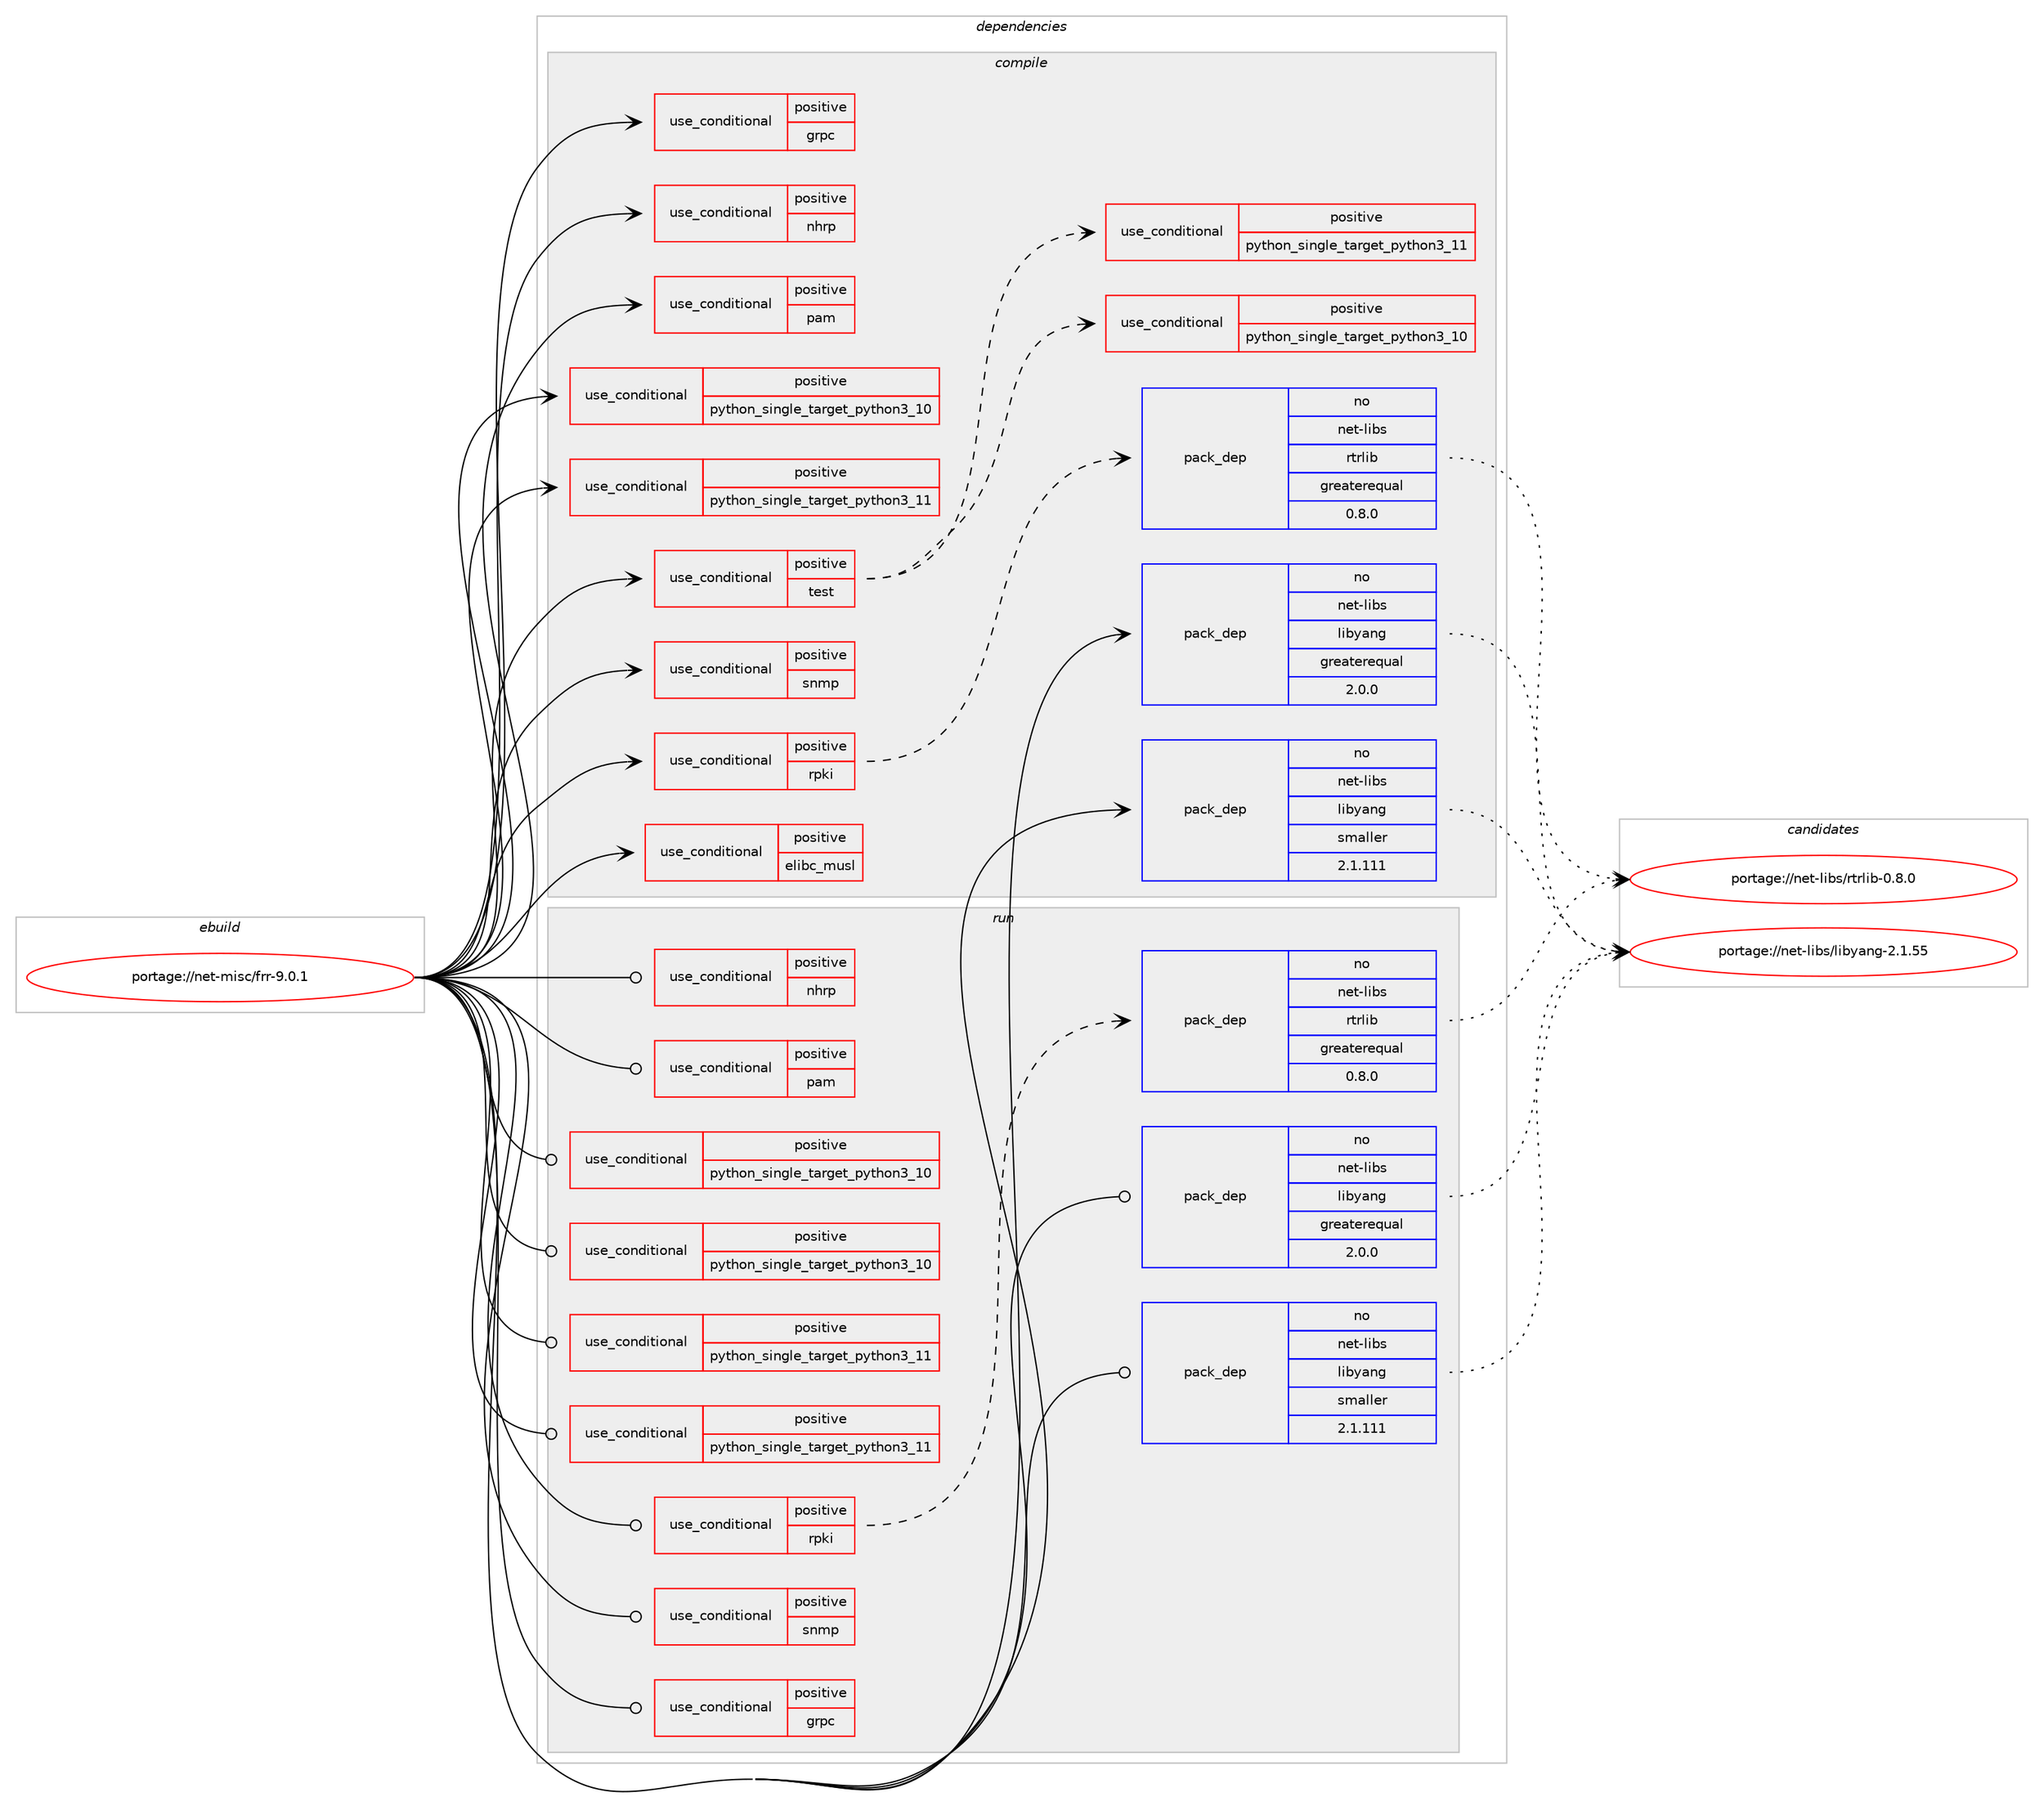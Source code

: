digraph prolog {

# *************
# Graph options
# *************

newrank=true;
concentrate=true;
compound=true;
graph [rankdir=LR,fontname=Helvetica,fontsize=10,ranksep=1.5];#, ranksep=2.5, nodesep=0.2];
edge  [arrowhead=vee];
node  [fontname=Helvetica,fontsize=10];

# **********
# The ebuild
# **********

subgraph cluster_leftcol {
color=gray;
rank=same;
label=<<i>ebuild</i>>;
id [label="portage://net-misc/frr-9.0.1", color=red, width=4, href="../net-misc/frr-9.0.1.svg"];
}

# ****************
# The dependencies
# ****************

subgraph cluster_midcol {
color=gray;
label=<<i>dependencies</i>>;
subgraph cluster_compile {
fillcolor="#eeeeee";
style=filled;
label=<<i>compile</i>>;
subgraph cond5818 {
dependency8583 [label=<<TABLE BORDER="0" CELLBORDER="1" CELLSPACING="0" CELLPADDING="4"><TR><TD ROWSPAN="3" CELLPADDING="10">use_conditional</TD></TR><TR><TD>positive</TD></TR><TR><TD>elibc_musl</TD></TR></TABLE>>, shape=none, color=red];
# *** BEGIN UNKNOWN DEPENDENCY TYPE (TODO) ***
# dependency8583 -> package_dependency(portage://net-misc/frr-9.0.1,install,no,sys-libs,queue-standalone,none,[,,],[],[])
# *** END UNKNOWN DEPENDENCY TYPE (TODO) ***

}
id:e -> dependency8583:w [weight=20,style="solid",arrowhead="vee"];
subgraph cond5819 {
dependency8584 [label=<<TABLE BORDER="0" CELLBORDER="1" CELLSPACING="0" CELLPADDING="4"><TR><TD ROWSPAN="3" CELLPADDING="10">use_conditional</TD></TR><TR><TD>positive</TD></TR><TR><TD>grpc</TD></TR></TABLE>>, shape=none, color=red];
# *** BEGIN UNKNOWN DEPENDENCY TYPE (TODO) ***
# dependency8584 -> package_dependency(portage://net-misc/frr-9.0.1,install,no,net-libs,grpc,none,[,,],any_same_slot,[])
# *** END UNKNOWN DEPENDENCY TYPE (TODO) ***

}
id:e -> dependency8584:w [weight=20,style="solid",arrowhead="vee"];
subgraph cond5820 {
dependency8585 [label=<<TABLE BORDER="0" CELLBORDER="1" CELLSPACING="0" CELLPADDING="4"><TR><TD ROWSPAN="3" CELLPADDING="10">use_conditional</TD></TR><TR><TD>positive</TD></TR><TR><TD>nhrp</TD></TR></TABLE>>, shape=none, color=red];
# *** BEGIN UNKNOWN DEPENDENCY TYPE (TODO) ***
# dependency8585 -> package_dependency(portage://net-misc/frr-9.0.1,install,no,net-dns,c-ares,none,[,,],[slot(0),equal],[])
# *** END UNKNOWN DEPENDENCY TYPE (TODO) ***

}
id:e -> dependency8585:w [weight=20,style="solid",arrowhead="vee"];
subgraph cond5821 {
dependency8586 [label=<<TABLE BORDER="0" CELLBORDER="1" CELLSPACING="0" CELLPADDING="4"><TR><TD ROWSPAN="3" CELLPADDING="10">use_conditional</TD></TR><TR><TD>positive</TD></TR><TR><TD>pam</TD></TR></TABLE>>, shape=none, color=red];
# *** BEGIN UNKNOWN DEPENDENCY TYPE (TODO) ***
# dependency8586 -> package_dependency(portage://net-misc/frr-9.0.1,install,no,sys-libs,pam,none,[,,],[],[])
# *** END UNKNOWN DEPENDENCY TYPE (TODO) ***

}
id:e -> dependency8586:w [weight=20,style="solid",arrowhead="vee"];
subgraph cond5822 {
dependency8587 [label=<<TABLE BORDER="0" CELLBORDER="1" CELLSPACING="0" CELLPADDING="4"><TR><TD ROWSPAN="3" CELLPADDING="10">use_conditional</TD></TR><TR><TD>positive</TD></TR><TR><TD>python_single_target_python3_10</TD></TR></TABLE>>, shape=none, color=red];
# *** BEGIN UNKNOWN DEPENDENCY TYPE (TODO) ***
# dependency8587 -> package_dependency(portage://net-misc/frr-9.0.1,install,no,dev-lang,python,none,[,,],[slot(3.10)],[])
# *** END UNKNOWN DEPENDENCY TYPE (TODO) ***

}
id:e -> dependency8587:w [weight=20,style="solid",arrowhead="vee"];
subgraph cond5823 {
dependency8588 [label=<<TABLE BORDER="0" CELLBORDER="1" CELLSPACING="0" CELLPADDING="4"><TR><TD ROWSPAN="3" CELLPADDING="10">use_conditional</TD></TR><TR><TD>positive</TD></TR><TR><TD>python_single_target_python3_11</TD></TR></TABLE>>, shape=none, color=red];
# *** BEGIN UNKNOWN DEPENDENCY TYPE (TODO) ***
# dependency8588 -> package_dependency(portage://net-misc/frr-9.0.1,install,no,dev-lang,python,none,[,,],[slot(3.11)],[])
# *** END UNKNOWN DEPENDENCY TYPE (TODO) ***

}
id:e -> dependency8588:w [weight=20,style="solid",arrowhead="vee"];
subgraph cond5824 {
dependency8589 [label=<<TABLE BORDER="0" CELLBORDER="1" CELLSPACING="0" CELLPADDING="4"><TR><TD ROWSPAN="3" CELLPADDING="10">use_conditional</TD></TR><TR><TD>positive</TD></TR><TR><TD>rpki</TD></TR></TABLE>>, shape=none, color=red];
subgraph pack2699 {
dependency8590 [label=<<TABLE BORDER="0" CELLBORDER="1" CELLSPACING="0" CELLPADDING="4" WIDTH="220"><TR><TD ROWSPAN="6" CELLPADDING="30">pack_dep</TD></TR><TR><TD WIDTH="110">no</TD></TR><TR><TD>net-libs</TD></TR><TR><TD>rtrlib</TD></TR><TR><TD>greaterequal</TD></TR><TR><TD>0.8.0</TD></TR></TABLE>>, shape=none, color=blue];
}
dependency8589:e -> dependency8590:w [weight=20,style="dashed",arrowhead="vee"];
}
id:e -> dependency8589:w [weight=20,style="solid",arrowhead="vee"];
subgraph cond5825 {
dependency8591 [label=<<TABLE BORDER="0" CELLBORDER="1" CELLSPACING="0" CELLPADDING="4"><TR><TD ROWSPAN="3" CELLPADDING="10">use_conditional</TD></TR><TR><TD>positive</TD></TR><TR><TD>snmp</TD></TR></TABLE>>, shape=none, color=red];
# *** BEGIN UNKNOWN DEPENDENCY TYPE (TODO) ***
# dependency8591 -> package_dependency(portage://net-misc/frr-9.0.1,install,no,net-analyzer,net-snmp,none,[,,],any_same_slot,[])
# *** END UNKNOWN DEPENDENCY TYPE (TODO) ***

}
id:e -> dependency8591:w [weight=20,style="solid",arrowhead="vee"];
subgraph cond5826 {
dependency8592 [label=<<TABLE BORDER="0" CELLBORDER="1" CELLSPACING="0" CELLPADDING="4"><TR><TD ROWSPAN="3" CELLPADDING="10">use_conditional</TD></TR><TR><TD>positive</TD></TR><TR><TD>test</TD></TR></TABLE>>, shape=none, color=red];
subgraph cond5827 {
dependency8593 [label=<<TABLE BORDER="0" CELLBORDER="1" CELLSPACING="0" CELLPADDING="4"><TR><TD ROWSPAN="3" CELLPADDING="10">use_conditional</TD></TR><TR><TD>positive</TD></TR><TR><TD>python_single_target_python3_10</TD></TR></TABLE>>, shape=none, color=red];
# *** BEGIN UNKNOWN DEPENDENCY TYPE (TODO) ***
# dependency8593 -> package_dependency(portage://net-misc/frr-9.0.1,install,no,dev-python,pytest,none,[,,],[],[use(enable(python_targets_python3_10),negative)])
# *** END UNKNOWN DEPENDENCY TYPE (TODO) ***

}
dependency8592:e -> dependency8593:w [weight=20,style="dashed",arrowhead="vee"];
subgraph cond5828 {
dependency8594 [label=<<TABLE BORDER="0" CELLBORDER="1" CELLSPACING="0" CELLPADDING="4"><TR><TD ROWSPAN="3" CELLPADDING="10">use_conditional</TD></TR><TR><TD>positive</TD></TR><TR><TD>python_single_target_python3_11</TD></TR></TABLE>>, shape=none, color=red];
# *** BEGIN UNKNOWN DEPENDENCY TYPE (TODO) ***
# dependency8594 -> package_dependency(portage://net-misc/frr-9.0.1,install,no,dev-python,pytest,none,[,,],[],[use(enable(python_targets_python3_11),negative)])
# *** END UNKNOWN DEPENDENCY TYPE (TODO) ***

}
dependency8592:e -> dependency8594:w [weight=20,style="dashed",arrowhead="vee"];
}
id:e -> dependency8592:w [weight=20,style="solid",arrowhead="vee"];
# *** BEGIN UNKNOWN DEPENDENCY TYPE (TODO) ***
# id -> package_dependency(portage://net-misc/frr-9.0.1,install,no,acct-user,frr,none,[,,],[],[])
# *** END UNKNOWN DEPENDENCY TYPE (TODO) ***

# *** BEGIN UNKNOWN DEPENDENCY TYPE (TODO) ***
# id -> package_dependency(portage://net-misc/frr-9.0.1,install,no,dev-libs,json-c,none,[,,],[slot(0),equal],[])
# *** END UNKNOWN DEPENDENCY TYPE (TODO) ***

# *** BEGIN UNKNOWN DEPENDENCY TYPE (TODO) ***
# id -> package_dependency(portage://net-misc/frr-9.0.1,install,no,dev-libs,protobuf-c,none,[,,],[slot(0),equal],[])
# *** END UNKNOWN DEPENDENCY TYPE (TODO) ***

subgraph pack2700 {
dependency8595 [label=<<TABLE BORDER="0" CELLBORDER="1" CELLSPACING="0" CELLPADDING="4" WIDTH="220"><TR><TD ROWSPAN="6" CELLPADDING="30">pack_dep</TD></TR><TR><TD WIDTH="110">no</TD></TR><TR><TD>net-libs</TD></TR><TR><TD>libyang</TD></TR><TR><TD>greaterequal</TD></TR><TR><TD>2.0.0</TD></TR></TABLE>>, shape=none, color=blue];
}
id:e -> dependency8595:w [weight=20,style="solid",arrowhead="vee"];
subgraph pack2701 {
dependency8596 [label=<<TABLE BORDER="0" CELLBORDER="1" CELLSPACING="0" CELLPADDING="4" WIDTH="220"><TR><TD ROWSPAN="6" CELLPADDING="30">pack_dep</TD></TR><TR><TD WIDTH="110">no</TD></TR><TR><TD>net-libs</TD></TR><TR><TD>libyang</TD></TR><TR><TD>smaller</TD></TR><TR><TD>2.1.111</TD></TR></TABLE>>, shape=none, color=blue];
}
id:e -> dependency8596:w [weight=20,style="solid",arrowhead="vee"];
# *** BEGIN UNKNOWN DEPENDENCY TYPE (TODO) ***
# id -> package_dependency(portage://net-misc/frr-9.0.1,install,no,sys-libs,libcap,none,[,,],[],[])
# *** END UNKNOWN DEPENDENCY TYPE (TODO) ***

# *** BEGIN UNKNOWN DEPENDENCY TYPE (TODO) ***
# id -> package_dependency(portage://net-misc/frr-9.0.1,install,no,sys-libs,readline,none,[,,],[slot(0),equal],[])
# *** END UNKNOWN DEPENDENCY TYPE (TODO) ***

# *** BEGIN UNKNOWN DEPENDENCY TYPE (TODO) ***
# id -> package_dependency(portage://net-misc/frr-9.0.1,install,no,virtual,libcrypt,none,[,,],any_same_slot,[])
# *** END UNKNOWN DEPENDENCY TYPE (TODO) ***

}
subgraph cluster_compileandrun {
fillcolor="#eeeeee";
style=filled;
label=<<i>compile and run</i>>;
}
subgraph cluster_run {
fillcolor="#eeeeee";
style=filled;
label=<<i>run</i>>;
subgraph cond5829 {
dependency8597 [label=<<TABLE BORDER="0" CELLBORDER="1" CELLSPACING="0" CELLPADDING="4"><TR><TD ROWSPAN="3" CELLPADDING="10">use_conditional</TD></TR><TR><TD>positive</TD></TR><TR><TD>grpc</TD></TR></TABLE>>, shape=none, color=red];
# *** BEGIN UNKNOWN DEPENDENCY TYPE (TODO) ***
# dependency8597 -> package_dependency(portage://net-misc/frr-9.0.1,run,no,net-libs,grpc,none,[,,],any_same_slot,[])
# *** END UNKNOWN DEPENDENCY TYPE (TODO) ***

}
id:e -> dependency8597:w [weight=20,style="solid",arrowhead="odot"];
subgraph cond5830 {
dependency8598 [label=<<TABLE BORDER="0" CELLBORDER="1" CELLSPACING="0" CELLPADDING="4"><TR><TD ROWSPAN="3" CELLPADDING="10">use_conditional</TD></TR><TR><TD>positive</TD></TR><TR><TD>nhrp</TD></TR></TABLE>>, shape=none, color=red];
# *** BEGIN UNKNOWN DEPENDENCY TYPE (TODO) ***
# dependency8598 -> package_dependency(portage://net-misc/frr-9.0.1,run,no,net-dns,c-ares,none,[,,],[slot(0),equal],[])
# *** END UNKNOWN DEPENDENCY TYPE (TODO) ***

}
id:e -> dependency8598:w [weight=20,style="solid",arrowhead="odot"];
subgraph cond5831 {
dependency8599 [label=<<TABLE BORDER="0" CELLBORDER="1" CELLSPACING="0" CELLPADDING="4"><TR><TD ROWSPAN="3" CELLPADDING="10">use_conditional</TD></TR><TR><TD>positive</TD></TR><TR><TD>pam</TD></TR></TABLE>>, shape=none, color=red];
# *** BEGIN UNKNOWN DEPENDENCY TYPE (TODO) ***
# dependency8599 -> package_dependency(portage://net-misc/frr-9.0.1,run,no,sys-libs,pam,none,[,,],[],[])
# *** END UNKNOWN DEPENDENCY TYPE (TODO) ***

}
id:e -> dependency8599:w [weight=20,style="solid",arrowhead="odot"];
subgraph cond5832 {
dependency8600 [label=<<TABLE BORDER="0" CELLBORDER="1" CELLSPACING="0" CELLPADDING="4"><TR><TD ROWSPAN="3" CELLPADDING="10">use_conditional</TD></TR><TR><TD>positive</TD></TR><TR><TD>python_single_target_python3_10</TD></TR></TABLE>>, shape=none, color=red];
# *** BEGIN UNKNOWN DEPENDENCY TYPE (TODO) ***
# dependency8600 -> package_dependency(portage://net-misc/frr-9.0.1,run,no,dev-lang,python,none,[,,],[slot(3.10)],[])
# *** END UNKNOWN DEPENDENCY TYPE (TODO) ***

}
id:e -> dependency8600:w [weight=20,style="solid",arrowhead="odot"];
subgraph cond5833 {
dependency8601 [label=<<TABLE BORDER="0" CELLBORDER="1" CELLSPACING="0" CELLPADDING="4"><TR><TD ROWSPAN="3" CELLPADDING="10">use_conditional</TD></TR><TR><TD>positive</TD></TR><TR><TD>python_single_target_python3_10</TD></TR></TABLE>>, shape=none, color=red];
# *** BEGIN UNKNOWN DEPENDENCY TYPE (TODO) ***
# dependency8601 -> package_dependency(portage://net-misc/frr-9.0.1,run,no,dev-python,ipaddr,none,[,,],[],[use(enable(python_targets_python3_10),negative)])
# *** END UNKNOWN DEPENDENCY TYPE (TODO) ***

}
id:e -> dependency8601:w [weight=20,style="solid",arrowhead="odot"];
subgraph cond5834 {
dependency8602 [label=<<TABLE BORDER="0" CELLBORDER="1" CELLSPACING="0" CELLPADDING="4"><TR><TD ROWSPAN="3" CELLPADDING="10">use_conditional</TD></TR><TR><TD>positive</TD></TR><TR><TD>python_single_target_python3_11</TD></TR></TABLE>>, shape=none, color=red];
# *** BEGIN UNKNOWN DEPENDENCY TYPE (TODO) ***
# dependency8602 -> package_dependency(portage://net-misc/frr-9.0.1,run,no,dev-lang,python,none,[,,],[slot(3.11)],[])
# *** END UNKNOWN DEPENDENCY TYPE (TODO) ***

}
id:e -> dependency8602:w [weight=20,style="solid",arrowhead="odot"];
subgraph cond5835 {
dependency8603 [label=<<TABLE BORDER="0" CELLBORDER="1" CELLSPACING="0" CELLPADDING="4"><TR><TD ROWSPAN="3" CELLPADDING="10">use_conditional</TD></TR><TR><TD>positive</TD></TR><TR><TD>python_single_target_python3_11</TD></TR></TABLE>>, shape=none, color=red];
# *** BEGIN UNKNOWN DEPENDENCY TYPE (TODO) ***
# dependency8603 -> package_dependency(portage://net-misc/frr-9.0.1,run,no,dev-python,ipaddr,none,[,,],[],[use(enable(python_targets_python3_11),negative)])
# *** END UNKNOWN DEPENDENCY TYPE (TODO) ***

}
id:e -> dependency8603:w [weight=20,style="solid",arrowhead="odot"];
subgraph cond5836 {
dependency8604 [label=<<TABLE BORDER="0" CELLBORDER="1" CELLSPACING="0" CELLPADDING="4"><TR><TD ROWSPAN="3" CELLPADDING="10">use_conditional</TD></TR><TR><TD>positive</TD></TR><TR><TD>rpki</TD></TR></TABLE>>, shape=none, color=red];
subgraph pack2702 {
dependency8605 [label=<<TABLE BORDER="0" CELLBORDER="1" CELLSPACING="0" CELLPADDING="4" WIDTH="220"><TR><TD ROWSPAN="6" CELLPADDING="30">pack_dep</TD></TR><TR><TD WIDTH="110">no</TD></TR><TR><TD>net-libs</TD></TR><TR><TD>rtrlib</TD></TR><TR><TD>greaterequal</TD></TR><TR><TD>0.8.0</TD></TR></TABLE>>, shape=none, color=blue];
}
dependency8604:e -> dependency8605:w [weight=20,style="dashed",arrowhead="vee"];
}
id:e -> dependency8604:w [weight=20,style="solid",arrowhead="odot"];
subgraph cond5837 {
dependency8606 [label=<<TABLE BORDER="0" CELLBORDER="1" CELLSPACING="0" CELLPADDING="4"><TR><TD ROWSPAN="3" CELLPADDING="10">use_conditional</TD></TR><TR><TD>positive</TD></TR><TR><TD>snmp</TD></TR></TABLE>>, shape=none, color=red];
# *** BEGIN UNKNOWN DEPENDENCY TYPE (TODO) ***
# dependency8606 -> package_dependency(portage://net-misc/frr-9.0.1,run,no,net-analyzer,net-snmp,none,[,,],any_same_slot,[])
# *** END UNKNOWN DEPENDENCY TYPE (TODO) ***

}
id:e -> dependency8606:w [weight=20,style="solid",arrowhead="odot"];
# *** BEGIN UNKNOWN DEPENDENCY TYPE (TODO) ***
# id -> package_dependency(portage://net-misc/frr-9.0.1,run,no,acct-user,frr,none,[,,],[],[])
# *** END UNKNOWN DEPENDENCY TYPE (TODO) ***

# *** BEGIN UNKNOWN DEPENDENCY TYPE (TODO) ***
# id -> package_dependency(portage://net-misc/frr-9.0.1,run,no,dev-libs,json-c,none,[,,],[slot(0),equal],[])
# *** END UNKNOWN DEPENDENCY TYPE (TODO) ***

# *** BEGIN UNKNOWN DEPENDENCY TYPE (TODO) ***
# id -> package_dependency(portage://net-misc/frr-9.0.1,run,no,dev-libs,protobuf-c,none,[,,],[slot(0),equal],[])
# *** END UNKNOWN DEPENDENCY TYPE (TODO) ***

subgraph pack2703 {
dependency8607 [label=<<TABLE BORDER="0" CELLBORDER="1" CELLSPACING="0" CELLPADDING="4" WIDTH="220"><TR><TD ROWSPAN="6" CELLPADDING="30">pack_dep</TD></TR><TR><TD WIDTH="110">no</TD></TR><TR><TD>net-libs</TD></TR><TR><TD>libyang</TD></TR><TR><TD>greaterequal</TD></TR><TR><TD>2.0.0</TD></TR></TABLE>>, shape=none, color=blue];
}
id:e -> dependency8607:w [weight=20,style="solid",arrowhead="odot"];
subgraph pack2704 {
dependency8608 [label=<<TABLE BORDER="0" CELLBORDER="1" CELLSPACING="0" CELLPADDING="4" WIDTH="220"><TR><TD ROWSPAN="6" CELLPADDING="30">pack_dep</TD></TR><TR><TD WIDTH="110">no</TD></TR><TR><TD>net-libs</TD></TR><TR><TD>libyang</TD></TR><TR><TD>smaller</TD></TR><TR><TD>2.1.111</TD></TR></TABLE>>, shape=none, color=blue];
}
id:e -> dependency8608:w [weight=20,style="solid",arrowhead="odot"];
# *** BEGIN UNKNOWN DEPENDENCY TYPE (TODO) ***
# id -> package_dependency(portage://net-misc/frr-9.0.1,run,no,sys-libs,libcap,none,[,,],[],[])
# *** END UNKNOWN DEPENDENCY TYPE (TODO) ***

# *** BEGIN UNKNOWN DEPENDENCY TYPE (TODO) ***
# id -> package_dependency(portage://net-misc/frr-9.0.1,run,no,sys-libs,readline,none,[,,],[slot(0),equal],[])
# *** END UNKNOWN DEPENDENCY TYPE (TODO) ***

# *** BEGIN UNKNOWN DEPENDENCY TYPE (TODO) ***
# id -> package_dependency(portage://net-misc/frr-9.0.1,run,no,virtual,libcrypt,none,[,,],any_same_slot,[])
# *** END UNKNOWN DEPENDENCY TYPE (TODO) ***

# *** BEGIN UNKNOWN DEPENDENCY TYPE (TODO) ***
# id -> package_dependency(portage://net-misc/frr-9.0.1,run,weak,net-misc,quagga,none,[,,],[],[])
# *** END UNKNOWN DEPENDENCY TYPE (TODO) ***

}
}

# **************
# The candidates
# **************

subgraph cluster_choices {
rank=same;
color=gray;
label=<<i>candidates</i>>;

subgraph choice2699 {
color=black;
nodesep=1;
choice11010111645108105981154711411611410810598454846564648 [label="portage://net-libs/rtrlib-0.8.0", color=red, width=4,href="../net-libs/rtrlib-0.8.0.svg"];
dependency8590:e -> choice11010111645108105981154711411611410810598454846564648:w [style=dotted,weight="100"];
}
subgraph choice2700 {
color=black;
nodesep=1;
choice110101116451081059811547108105981219711010345504649465353 [label="portage://net-libs/libyang-2.1.55", color=red, width=4,href="../net-libs/libyang-2.1.55.svg"];
dependency8595:e -> choice110101116451081059811547108105981219711010345504649465353:w [style=dotted,weight="100"];
}
subgraph choice2701 {
color=black;
nodesep=1;
choice110101116451081059811547108105981219711010345504649465353 [label="portage://net-libs/libyang-2.1.55", color=red, width=4,href="../net-libs/libyang-2.1.55.svg"];
dependency8596:e -> choice110101116451081059811547108105981219711010345504649465353:w [style=dotted,weight="100"];
}
subgraph choice2702 {
color=black;
nodesep=1;
choice11010111645108105981154711411611410810598454846564648 [label="portage://net-libs/rtrlib-0.8.0", color=red, width=4,href="../net-libs/rtrlib-0.8.0.svg"];
dependency8605:e -> choice11010111645108105981154711411611410810598454846564648:w [style=dotted,weight="100"];
}
subgraph choice2703 {
color=black;
nodesep=1;
choice110101116451081059811547108105981219711010345504649465353 [label="portage://net-libs/libyang-2.1.55", color=red, width=4,href="../net-libs/libyang-2.1.55.svg"];
dependency8607:e -> choice110101116451081059811547108105981219711010345504649465353:w [style=dotted,weight="100"];
}
subgraph choice2704 {
color=black;
nodesep=1;
choice110101116451081059811547108105981219711010345504649465353 [label="portage://net-libs/libyang-2.1.55", color=red, width=4,href="../net-libs/libyang-2.1.55.svg"];
dependency8608:e -> choice110101116451081059811547108105981219711010345504649465353:w [style=dotted,weight="100"];
}
}

}
